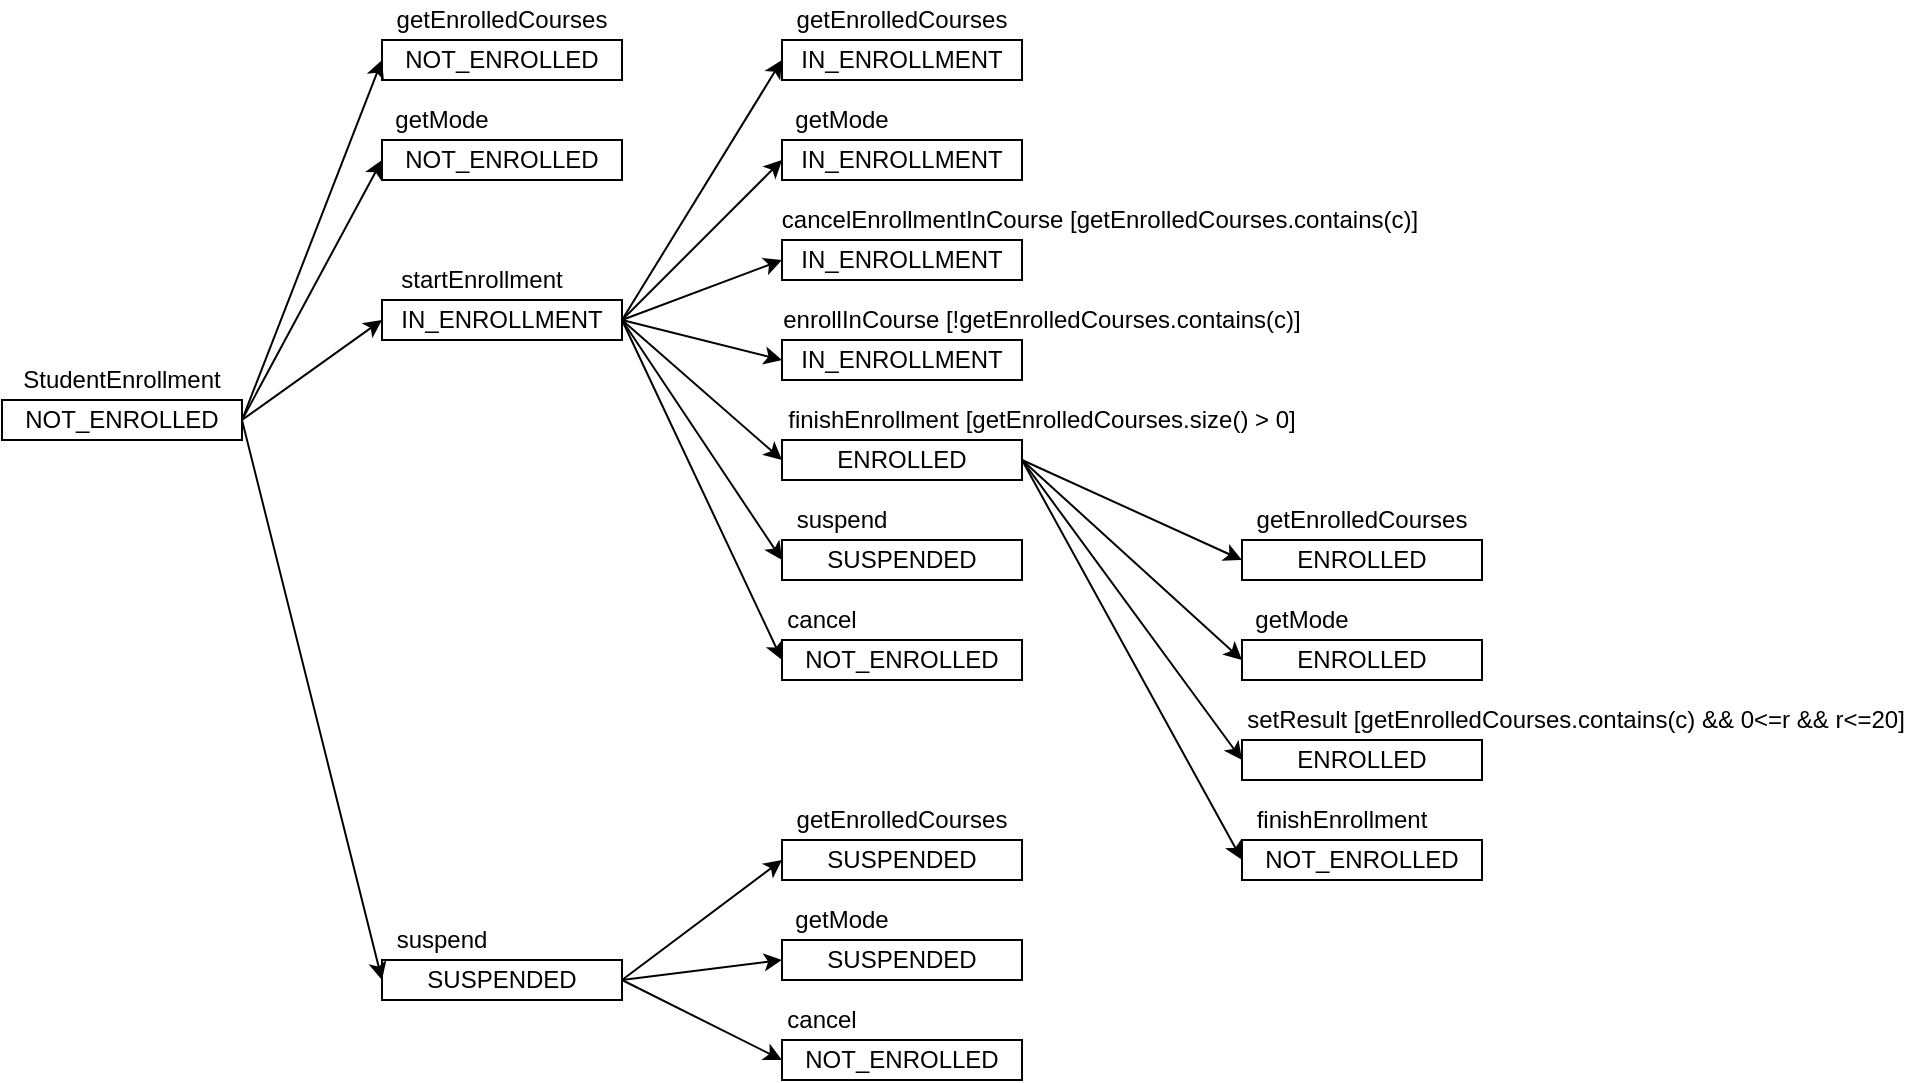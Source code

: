 <mxfile version="10.6.0" type="device"><diagram id="aMUfqMJFL0vZqorBuL2m" name="Page-1"><mxGraphModel dx="1437" dy="478" grid="1" gridSize="10" guides="1" tooltips="1" connect="1" arrows="1" fold="1" page="1" pageScale="1" pageWidth="1100" pageHeight="850" math="0" shadow="0"><root><mxCell id="0"/><mxCell id="1" parent="0"/><mxCell id="l489z-s-eJOt-GEhs9y8-1" value="NOT_ENROLLED" style="rounded=0;whiteSpace=wrap;html=1;" parent="1" vertex="1"><mxGeometry x="20" y="210" width="120" height="20" as="geometry"/></mxCell><mxCell id="l489z-s-eJOt-GEhs9y8-2" value="IN_ENROLLMENT" style="rounded=0;whiteSpace=wrap;html=1;" parent="1" vertex="1"><mxGeometry x="210" y="160" width="120" height="20" as="geometry"/></mxCell><mxCell id="l489z-s-eJOt-GEhs9y8-3" value="ENROLLED" style="rounded=0;whiteSpace=wrap;html=1;" parent="1" vertex="1"><mxGeometry x="410" y="230" width="120" height="20" as="geometry"/></mxCell><mxCell id="l489z-s-eJOt-GEhs9y8-4" value="SUSPENDED" style="rounded=0;whiteSpace=wrap;html=1;" parent="1" vertex="1"><mxGeometry x="210" y="490" width="120" height="20" as="geometry"/></mxCell><mxCell id="l489z-s-eJOt-GEhs9y8-23" value="&lt;font style=&quot;font-size: 12px&quot;&gt;StudentEnrollment&lt;/font&gt;" style="text;html=1;strokeColor=none;fillColor=none;align=center;verticalAlign=middle;whiteSpace=wrap;rounded=0;imageAspect=1;" parent="1" vertex="1"><mxGeometry x="25" y="190" width="110" height="20" as="geometry"/></mxCell><mxCell id="l489z-s-eJOt-GEhs9y8-26" value="getEnrolledCourses&lt;br&gt;" style="text;html=1;strokeColor=none;fillColor=none;align=center;verticalAlign=middle;whiteSpace=wrap;rounded=0;" parent="1" vertex="1"><mxGeometry x="250" y="10" width="40" height="20" as="geometry"/></mxCell><mxCell id="l489z-s-eJOt-GEhs9y8-27" value="&lt;font style=&quot;font-size: 12px&quot;&gt;getMode&lt;/font&gt;" style="text;html=1;strokeColor=none;fillColor=none;align=center;verticalAlign=middle;whiteSpace=wrap;rounded=0;" parent="1" vertex="1"><mxGeometry x="220" y="60" width="40" height="20" as="geometry"/></mxCell><mxCell id="l489z-s-eJOt-GEhs9y8-28" value="cancel&lt;br&gt;" style="text;html=1;strokeColor=none;fillColor=none;align=center;verticalAlign=middle;whiteSpace=wrap;rounded=0;" parent="1" vertex="1"><mxGeometry x="410" y="310" width="40" height="20" as="geometry"/></mxCell><mxCell id="l489z-s-eJOt-GEhs9y8-29" value="suspend" style="text;html=1;strokeColor=none;fillColor=none;align=center;verticalAlign=middle;whiteSpace=wrap;rounded=0;" parent="1" vertex="1"><mxGeometry x="220" y="470" width="40" height="20" as="geometry"/></mxCell><mxCell id="l489z-s-eJOt-GEhs9y8-30" value="startEnrollment" style="text;html=1;strokeColor=none;fillColor=none;align=center;verticalAlign=middle;whiteSpace=wrap;rounded=0;" parent="1" vertex="1"><mxGeometry x="240" y="140" width="40" height="20" as="geometry"/></mxCell><mxCell id="l489z-s-eJOt-GEhs9y8-31" value="&lt;span&gt;finishEnrollment [getEnrolledCourses.size() &amp;gt; 0]&lt;/span&gt;" style="text;html=1;strokeColor=none;fillColor=none;align=center;verticalAlign=middle;whiteSpace=wrap;rounded=0;" parent="1" vertex="1"><mxGeometry x="340" y="210" width="400" height="20" as="geometry"/></mxCell><mxCell id="l489z-s-eJOt-GEhs9y8-32" value="setResult [getEnrolledCourses.contains(c) &amp;amp;&amp;amp; 0&amp;lt;=r &amp;amp;&amp;amp; r&amp;lt;=20]" style="text;html=1;strokeColor=none;fillColor=none;align=center;verticalAlign=middle;whiteSpace=wrap;rounded=0;" parent="1" vertex="1"><mxGeometry x="632" y="360" width="350" height="20" as="geometry"/></mxCell><mxCell id="l489z-s-eJOt-GEhs9y8-33" value="enrollInCourse [!getEnrolledCourses.contains(c)]" style="text;html=1;strokeColor=none;fillColor=none;align=center;verticalAlign=middle;whiteSpace=wrap;rounded=0;" parent="1" vertex="1"><mxGeometry x="405" y="160" width="270" height="20" as="geometry"/></mxCell><mxCell id="l489z-s-eJOt-GEhs9y8-34" value="cancelEnrollmentInCourse&amp;nbsp;[getEnrolledCourses.contains(c)]" style="text;html=1;strokeColor=none;fillColor=none;align=center;verticalAlign=middle;whiteSpace=wrap;rounded=0;" parent="1" vertex="1"><mxGeometry x="549" y="110" width="40" height="20" as="geometry"/></mxCell><mxCell id="l489z-s-eJOt-GEhs9y8-35" value="NOT_ENROLLED" style="rounded=0;whiteSpace=wrap;html=1;" parent="1" vertex="1"><mxGeometry x="210" y="80" width="120" height="20" as="geometry"/></mxCell><mxCell id="l489z-s-eJOt-GEhs9y8-36" value="NOT_ENROLLED" style="rounded=0;whiteSpace=wrap;html=1;" parent="1" vertex="1"><mxGeometry x="210" y="30" width="120" height="20" as="geometry"/></mxCell><mxCell id="l489z-s-eJOt-GEhs9y8-39" value="" style="endArrow=classic;html=1;exitX=1;exitY=0.5;exitDx=0;exitDy=0;entryX=0;entryY=0.5;entryDx=0;entryDy=0;" parent="1" source="l489z-s-eJOt-GEhs9y8-1" target="l489z-s-eJOt-GEhs9y8-36" edge="1"><mxGeometry width="50" height="50" relative="1" as="geometry"><mxPoint x="210" y="220" as="sourcePoint"/><mxPoint x="200" y="45" as="targetPoint"/></mxGeometry></mxCell><mxCell id="l489z-s-eJOt-GEhs9y8-40" value="" style="endArrow=classic;html=1;exitX=1;exitY=0.5;exitDx=0;exitDy=0;entryX=0;entryY=0.5;entryDx=0;entryDy=0;" parent="1" source="l489z-s-eJOt-GEhs9y8-1" target="l489z-s-eJOt-GEhs9y8-2" edge="1"><mxGeometry width="50" height="50" relative="1" as="geometry"><mxPoint x="130" y="350" as="sourcePoint"/><mxPoint x="180" y="300" as="targetPoint"/></mxGeometry></mxCell><mxCell id="l489z-s-eJOt-GEhs9y8-41" value="" style="endArrow=classic;html=1;exitX=1;exitY=0.5;exitDx=0;exitDy=0;entryX=0;entryY=0.5;entryDx=0;entryDy=0;" parent="1" source="l489z-s-eJOt-GEhs9y8-1" target="l489z-s-eJOt-GEhs9y8-35" edge="1"><mxGeometry width="50" height="50" relative="1" as="geometry"><mxPoint x="150" y="440" as="sourcePoint"/><mxPoint x="200" y="390" as="targetPoint"/></mxGeometry></mxCell><mxCell id="l489z-s-eJOt-GEhs9y8-42" value="" style="endArrow=classic;html=1;exitX=1;exitY=0.5;exitDx=0;exitDy=0;entryX=0;entryY=0.5;entryDx=0;entryDy=0;" parent="1" source="l489z-s-eJOt-GEhs9y8-2" target="l489z-s-eJOt-GEhs9y8-62" edge="1"><mxGeometry width="50" height="50" relative="1" as="geometry"><mxPoint x="140" y="520" as="sourcePoint"/><mxPoint x="190" y="470" as="targetPoint"/></mxGeometry></mxCell><mxCell id="l489z-s-eJOt-GEhs9y8-43" value="" style="endArrow=classic;html=1;exitX=1;exitY=0.5;exitDx=0;exitDy=0;entryX=0;entryY=0.5;entryDx=0;entryDy=0;" parent="1" source="l489z-s-eJOt-GEhs9y8-2" target="l489z-s-eJOt-GEhs9y8-61" edge="1"><mxGeometry width="50" height="50" relative="1" as="geometry"><mxPoint x="130" y="600" as="sourcePoint"/><mxPoint x="180" y="550" as="targetPoint"/></mxGeometry></mxCell><mxCell id="l489z-s-eJOt-GEhs9y8-44" value="" style="endArrow=classic;html=1;exitX=1;exitY=0.5;exitDx=0;exitDy=0;entryX=0;entryY=0.5;entryDx=0;entryDy=0;" parent="1" source="l489z-s-eJOt-GEhs9y8-2" target="l489z-s-eJOt-GEhs9y8-53" edge="1"><mxGeometry width="50" height="50" relative="1" as="geometry"><mxPoint x="370" y="480" as="sourcePoint"/><mxPoint x="420" y="430" as="targetPoint"/></mxGeometry></mxCell><mxCell id="l489z-s-eJOt-GEhs9y8-45" value="" style="endArrow=classic;html=1;exitX=1;exitY=0.5;exitDx=0;exitDy=0;entryX=0;entryY=0.5;entryDx=0;entryDy=0;" parent="1" source="l489z-s-eJOt-GEhs9y8-2" target="l489z-s-eJOt-GEhs9y8-54" edge="1"><mxGeometry width="50" height="50" relative="1" as="geometry"><mxPoint x="360" y="320" as="sourcePoint"/><mxPoint x="410" y="270" as="targetPoint"/></mxGeometry></mxCell><mxCell id="l489z-s-eJOt-GEhs9y8-47" value="" style="endArrow=classic;html=1;exitX=1;exitY=0.5;exitDx=0;exitDy=0;entryX=0;entryY=0.5;entryDx=0;entryDy=0;" parent="1" source="l489z-s-eJOt-GEhs9y8-1" target="l489z-s-eJOt-GEhs9y8-4" edge="1"><mxGeometry width="50" height="50" relative="1" as="geometry"><mxPoint x="255" y="525" as="sourcePoint"/><mxPoint x="305" y="475" as="targetPoint"/></mxGeometry></mxCell><mxCell id="l489z-s-eJOt-GEhs9y8-48" value="" style="endArrow=classic;html=1;exitX=1;exitY=0.5;exitDx=0;exitDy=0;entryX=0;entryY=0.5;entryDx=0;entryDy=0;" parent="1" source="l489z-s-eJOt-GEhs9y8-2" target="l489z-s-eJOt-GEhs9y8-3" edge="1"><mxGeometry width="50" height="50" relative="1" as="geometry"><mxPoint x="245" y="605" as="sourcePoint"/><mxPoint x="295" y="555" as="targetPoint"/></mxGeometry></mxCell><mxCell id="l489z-s-eJOt-GEhs9y8-49" value="" style="endArrow=classic;html=1;exitX=1;exitY=0.5;exitDx=0;exitDy=0;entryX=0;entryY=0.5;entryDx=0;entryDy=0;" parent="1" source="l489z-s-eJOt-GEhs9y8-2" target="l489z-s-eJOt-GEhs9y8-55" edge="1"><mxGeometry width="50" height="50" relative="1" as="geometry"><mxPoint x="500" y="340" as="sourcePoint"/><mxPoint x="550" y="290" as="targetPoint"/></mxGeometry></mxCell><mxCell id="l489z-s-eJOt-GEhs9y8-50" value="" style="endArrow=classic;html=1;exitX=1;exitY=0.5;exitDx=0;exitDy=0;entryX=0;entryY=0.5;entryDx=0;entryDy=0;" parent="1" source="l489z-s-eJOt-GEhs9y8-2" target="l489z-s-eJOt-GEhs9y8-56" edge="1"><mxGeometry width="50" height="50" relative="1" as="geometry"><mxPoint x="445" y="285" as="sourcePoint"/><mxPoint x="495" y="235" as="targetPoint"/></mxGeometry></mxCell><mxCell id="l489z-s-eJOt-GEhs9y8-53" value="IN_ENROLLMENT" style="rounded=0;whiteSpace=wrap;html=1;" parent="1" vertex="1"><mxGeometry x="410" y="180" width="120" height="20" as="geometry"/></mxCell><mxCell id="l489z-s-eJOt-GEhs9y8-54" value="IN_ENROLLMENT" style="rounded=0;whiteSpace=wrap;html=1;" parent="1" vertex="1"><mxGeometry x="410" y="130" width="120" height="20" as="geometry"/></mxCell><mxCell id="l489z-s-eJOt-GEhs9y8-55" value="IN_ENROLLMENT" style="rounded=0;whiteSpace=wrap;html=1;" parent="1" vertex="1"><mxGeometry x="410" y="80" width="120" height="20" as="geometry"/></mxCell><mxCell id="l489z-s-eJOt-GEhs9y8-56" value="IN_ENROLLMENT" style="rounded=0;whiteSpace=wrap;html=1;" parent="1" vertex="1"><mxGeometry x="410" y="30" width="120" height="20" as="geometry"/></mxCell><mxCell id="l489z-s-eJOt-GEhs9y8-57" value="getEnrolledCourses&lt;br&gt;" style="text;html=1;strokeColor=none;fillColor=none;align=center;verticalAlign=middle;whiteSpace=wrap;rounded=0;" parent="1" vertex="1"><mxGeometry x="450" y="10" width="40" height="20" as="geometry"/></mxCell><mxCell id="l489z-s-eJOt-GEhs9y8-58" value="&lt;font style=&quot;font-size: 12px&quot;&gt;getMode&lt;/font&gt;" style="text;html=1;strokeColor=none;fillColor=none;align=center;verticalAlign=middle;whiteSpace=wrap;rounded=0;" parent="1" vertex="1"><mxGeometry x="420" y="60" width="40" height="20" as="geometry"/></mxCell><mxCell id="l489z-s-eJOt-GEhs9y8-61" value="SUSPENDED" style="rounded=0;whiteSpace=wrap;html=1;" parent="1" vertex="1"><mxGeometry x="410" y="280" width="120" height="20" as="geometry"/></mxCell><mxCell id="l489z-s-eJOt-GEhs9y8-62" value="NOT_ENROLLED" style="rounded=0;whiteSpace=wrap;html=1;" parent="1" vertex="1"><mxGeometry x="410" y="330" width="120" height="20" as="geometry"/></mxCell><mxCell id="l489z-s-eJOt-GEhs9y8-63" value="suspend" style="text;html=1;strokeColor=none;fillColor=none;align=center;verticalAlign=middle;whiteSpace=wrap;rounded=0;" parent="1" vertex="1"><mxGeometry x="420" y="260" width="40" height="20" as="geometry"/></mxCell><mxCell id="l489z-s-eJOt-GEhs9y8-64" value="ENROLLED" style="rounded=0;whiteSpace=wrap;html=1;" parent="1" vertex="1"><mxGeometry x="640" y="380" width="120" height="20" as="geometry"/></mxCell><mxCell id="l489z-s-eJOt-GEhs9y8-65" value="ENROLLED" style="rounded=0;whiteSpace=wrap;html=1;" parent="1" vertex="1"><mxGeometry x="640" y="330" width="120" height="20" as="geometry"/></mxCell><mxCell id="l489z-s-eJOt-GEhs9y8-66" value="ENROLLED" style="rounded=0;whiteSpace=wrap;html=1;" parent="1" vertex="1"><mxGeometry x="640" y="280" width="120" height="20" as="geometry"/></mxCell><mxCell id="l489z-s-eJOt-GEhs9y8-67" value="NOT_ENROLLED" style="rounded=0;whiteSpace=wrap;html=1;" parent="1" vertex="1"><mxGeometry x="640" y="430" width="120" height="20" as="geometry"/></mxCell><mxCell id="l489z-s-eJOt-GEhs9y8-68" value="SUSPENDED" style="rounded=0;whiteSpace=wrap;html=1;" parent="1" vertex="1"><mxGeometry x="410" y="480" width="120" height="20" as="geometry"/></mxCell><mxCell id="l489z-s-eJOt-GEhs9y8-69" value="SUSPENDED" style="rounded=0;whiteSpace=wrap;html=1;" parent="1" vertex="1"><mxGeometry x="410" y="430" width="120" height="20" as="geometry"/></mxCell><mxCell id="l489z-s-eJOt-GEhs9y8-70" value="NOT_ENROLLED" style="rounded=0;whiteSpace=wrap;html=1;" parent="1" vertex="1"><mxGeometry x="410" y="530" width="120" height="20" as="geometry"/></mxCell><mxCell id="l489z-s-eJOt-GEhs9y8-71" value="getEnrolledCourses&lt;br&gt;" style="text;html=1;strokeColor=none;fillColor=none;align=center;verticalAlign=middle;whiteSpace=wrap;rounded=0;" parent="1" vertex="1"><mxGeometry x="680" y="260" width="40" height="20" as="geometry"/></mxCell><mxCell id="l489z-s-eJOt-GEhs9y8-72" value="&lt;font style=&quot;font-size: 12px&quot;&gt;getMode&lt;/font&gt;" style="text;html=1;strokeColor=none;fillColor=none;align=center;verticalAlign=middle;whiteSpace=wrap;rounded=0;" parent="1" vertex="1"><mxGeometry x="650" y="310" width="40" height="20" as="geometry"/></mxCell><mxCell id="l489z-s-eJOt-GEhs9y8-73" value="cancel&lt;br&gt;" style="text;html=1;strokeColor=none;fillColor=none;align=center;verticalAlign=middle;whiteSpace=wrap;rounded=0;" parent="1" vertex="1"><mxGeometry x="410" y="510" width="40" height="20" as="geometry"/></mxCell><mxCell id="l489z-s-eJOt-GEhs9y8-74" value="getEnrolledCourses&lt;br&gt;" style="text;html=1;strokeColor=none;fillColor=none;align=center;verticalAlign=middle;whiteSpace=wrap;rounded=0;" parent="1" vertex="1"><mxGeometry x="450" y="410" width="40" height="20" as="geometry"/></mxCell><mxCell id="l489z-s-eJOt-GEhs9y8-75" value="&lt;font style=&quot;font-size: 12px&quot;&gt;getMode&lt;/font&gt;" style="text;html=1;strokeColor=none;fillColor=none;align=center;verticalAlign=middle;whiteSpace=wrap;rounded=0;" parent="1" vertex="1"><mxGeometry x="420" y="460" width="40" height="20" as="geometry"/></mxCell><mxCell id="l489z-s-eJOt-GEhs9y8-76" value="&lt;span&gt;finishEnrollment&lt;br&gt;&lt;/span&gt;" style="text;html=1;strokeColor=none;fillColor=none;align=center;verticalAlign=middle;whiteSpace=wrap;rounded=0;" parent="1" vertex="1"><mxGeometry x="640" y="410" width="100" height="20" as="geometry"/></mxCell><mxCell id="l489z-s-eJOt-GEhs9y8-78" value="" style="endArrow=classic;html=1;exitX=1;exitY=0.5;exitDx=0;exitDy=0;entryX=0;entryY=0.5;entryDx=0;entryDy=0;" parent="1" source="l489z-s-eJOt-GEhs9y8-3" target="l489z-s-eJOt-GEhs9y8-65" edge="1"><mxGeometry width="50" height="50" relative="1" as="geometry"><mxPoint x="890" y="185" as="sourcePoint"/><mxPoint x="940" y="135" as="targetPoint"/></mxGeometry></mxCell><mxCell id="l489z-s-eJOt-GEhs9y8-79" value="" style="endArrow=classic;html=1;exitX=1;exitY=0.5;exitDx=0;exitDy=0;entryX=0;entryY=0.5;entryDx=0;entryDy=0;" parent="1" source="l489z-s-eJOt-GEhs9y8-3" target="l489z-s-eJOt-GEhs9y8-67" edge="1"><mxGeometry width="50" height="50" relative="1" as="geometry"><mxPoint x="890" y="265" as="sourcePoint"/><mxPoint x="940" y="215" as="targetPoint"/></mxGeometry></mxCell><mxCell id="l489z-s-eJOt-GEhs9y8-80" value="" style="endArrow=classic;html=1;exitX=1;exitY=0.5;exitDx=0;exitDy=0;entryX=0;entryY=0.5;entryDx=0;entryDy=0;" parent="1" source="l489z-s-eJOt-GEhs9y8-3" target="l489z-s-eJOt-GEhs9y8-64" edge="1"><mxGeometry width="50" height="50" relative="1" as="geometry"><mxPoint x="890" y="345" as="sourcePoint"/><mxPoint x="940" y="295" as="targetPoint"/></mxGeometry></mxCell><mxCell id="l489z-s-eJOt-GEhs9y8-81" value="" style="endArrow=classic;html=1;exitX=1;exitY=0.5;exitDx=0;exitDy=0;entryX=0;entryY=0.5;entryDx=0;entryDy=0;" parent="1" source="l489z-s-eJOt-GEhs9y8-4" target="l489z-s-eJOt-GEhs9y8-69" edge="1"><mxGeometry width="50" height="50" relative="1" as="geometry"><mxPoint x="890" y="425" as="sourcePoint"/><mxPoint x="940" y="375" as="targetPoint"/></mxGeometry></mxCell><mxCell id="l489z-s-eJOt-GEhs9y8-82" value="" style="endArrow=classic;html=1;exitX=1;exitY=0.5;exitDx=0;exitDy=0;entryX=0;entryY=0.5;entryDx=0;entryDy=0;" parent="1" source="l489z-s-eJOt-GEhs9y8-4" target="l489z-s-eJOt-GEhs9y8-68" edge="1"><mxGeometry width="50" height="50" relative="1" as="geometry"><mxPoint x="890" y="505" as="sourcePoint"/><mxPoint x="940" y="455" as="targetPoint"/></mxGeometry></mxCell><mxCell id="l489z-s-eJOt-GEhs9y8-83" value="" style="endArrow=classic;html=1;exitX=1;exitY=0.5;exitDx=0;exitDy=0;entryX=0;entryY=0.5;entryDx=0;entryDy=0;" parent="1" source="l489z-s-eJOt-GEhs9y8-4" target="l489z-s-eJOt-GEhs9y8-70" edge="1"><mxGeometry width="50" height="50" relative="1" as="geometry"><mxPoint x="890" y="585" as="sourcePoint"/><mxPoint x="940" y="535" as="targetPoint"/></mxGeometry></mxCell><mxCell id="l489z-s-eJOt-GEhs9y8-84" value="" style="endArrow=classic;html=1;exitX=1;exitY=0.5;exitDx=0;exitDy=0;entryX=0;entryY=0.5;entryDx=0;entryDy=0;" parent="1" source="l489z-s-eJOt-GEhs9y8-3" target="l489z-s-eJOt-GEhs9y8-66" edge="1"><mxGeometry width="50" height="50" relative="1" as="geometry"><mxPoint x="20" y="660" as="sourcePoint"/><mxPoint x="70" y="610" as="targetPoint"/></mxGeometry></mxCell></root></mxGraphModel></diagram></mxfile>